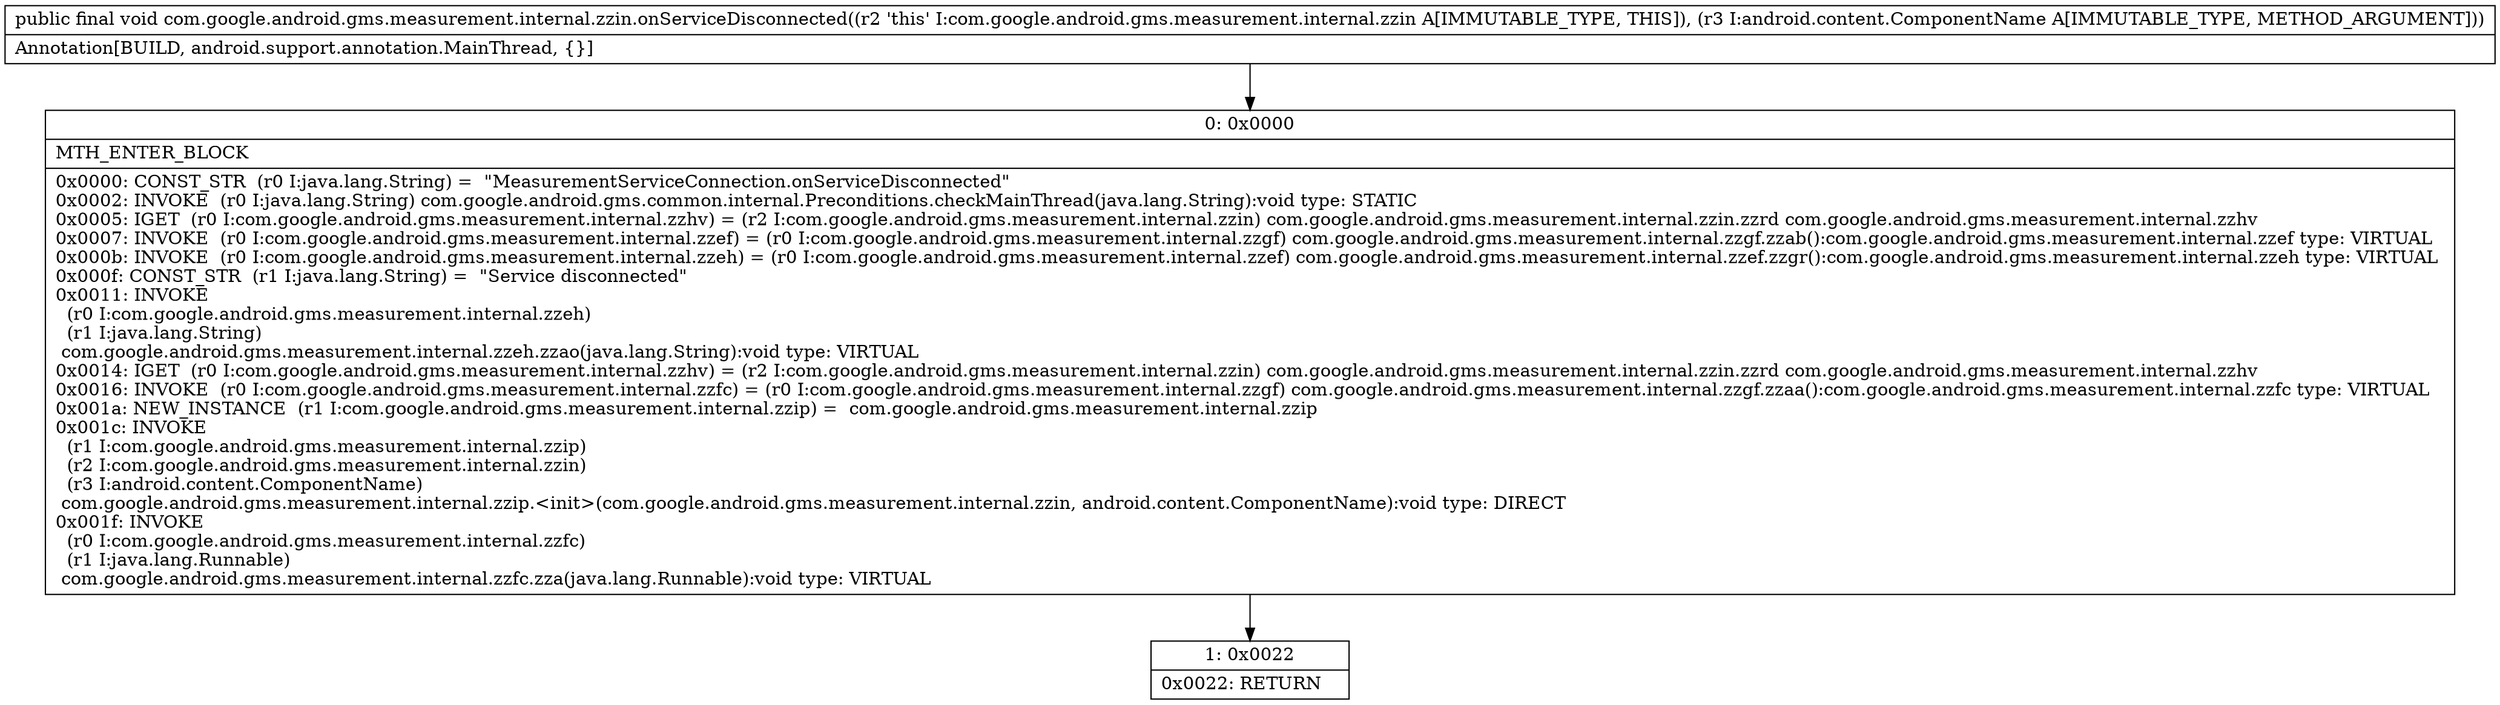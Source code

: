 digraph "CFG forcom.google.android.gms.measurement.internal.zzin.onServiceDisconnected(Landroid\/content\/ComponentName;)V" {
Node_0 [shape=record,label="{0\:\ 0x0000|MTH_ENTER_BLOCK\l|0x0000: CONST_STR  (r0 I:java.lang.String) =  \"MeasurementServiceConnection.onServiceDisconnected\" \l0x0002: INVOKE  (r0 I:java.lang.String) com.google.android.gms.common.internal.Preconditions.checkMainThread(java.lang.String):void type: STATIC \l0x0005: IGET  (r0 I:com.google.android.gms.measurement.internal.zzhv) = (r2 I:com.google.android.gms.measurement.internal.zzin) com.google.android.gms.measurement.internal.zzin.zzrd com.google.android.gms.measurement.internal.zzhv \l0x0007: INVOKE  (r0 I:com.google.android.gms.measurement.internal.zzef) = (r0 I:com.google.android.gms.measurement.internal.zzgf) com.google.android.gms.measurement.internal.zzgf.zzab():com.google.android.gms.measurement.internal.zzef type: VIRTUAL \l0x000b: INVOKE  (r0 I:com.google.android.gms.measurement.internal.zzeh) = (r0 I:com.google.android.gms.measurement.internal.zzef) com.google.android.gms.measurement.internal.zzef.zzgr():com.google.android.gms.measurement.internal.zzeh type: VIRTUAL \l0x000f: CONST_STR  (r1 I:java.lang.String) =  \"Service disconnected\" \l0x0011: INVOKE  \l  (r0 I:com.google.android.gms.measurement.internal.zzeh)\l  (r1 I:java.lang.String)\l com.google.android.gms.measurement.internal.zzeh.zzao(java.lang.String):void type: VIRTUAL \l0x0014: IGET  (r0 I:com.google.android.gms.measurement.internal.zzhv) = (r2 I:com.google.android.gms.measurement.internal.zzin) com.google.android.gms.measurement.internal.zzin.zzrd com.google.android.gms.measurement.internal.zzhv \l0x0016: INVOKE  (r0 I:com.google.android.gms.measurement.internal.zzfc) = (r0 I:com.google.android.gms.measurement.internal.zzgf) com.google.android.gms.measurement.internal.zzgf.zzaa():com.google.android.gms.measurement.internal.zzfc type: VIRTUAL \l0x001a: NEW_INSTANCE  (r1 I:com.google.android.gms.measurement.internal.zzip) =  com.google.android.gms.measurement.internal.zzip \l0x001c: INVOKE  \l  (r1 I:com.google.android.gms.measurement.internal.zzip)\l  (r2 I:com.google.android.gms.measurement.internal.zzin)\l  (r3 I:android.content.ComponentName)\l com.google.android.gms.measurement.internal.zzip.\<init\>(com.google.android.gms.measurement.internal.zzin, android.content.ComponentName):void type: DIRECT \l0x001f: INVOKE  \l  (r0 I:com.google.android.gms.measurement.internal.zzfc)\l  (r1 I:java.lang.Runnable)\l com.google.android.gms.measurement.internal.zzfc.zza(java.lang.Runnable):void type: VIRTUAL \l}"];
Node_1 [shape=record,label="{1\:\ 0x0022|0x0022: RETURN   \l}"];
MethodNode[shape=record,label="{public final void com.google.android.gms.measurement.internal.zzin.onServiceDisconnected((r2 'this' I:com.google.android.gms.measurement.internal.zzin A[IMMUTABLE_TYPE, THIS]), (r3 I:android.content.ComponentName A[IMMUTABLE_TYPE, METHOD_ARGUMENT]))  | Annotation[BUILD, android.support.annotation.MainThread, \{\}]\l}"];
MethodNode -> Node_0;
Node_0 -> Node_1;
}

